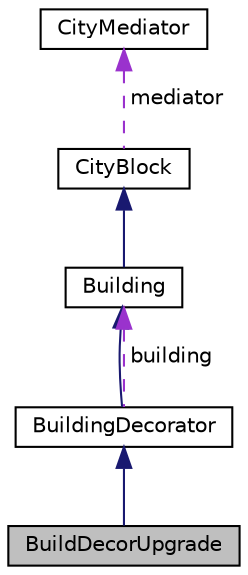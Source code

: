 digraph "BuildDecorUpgrade"
{
 // LATEX_PDF_SIZE
  edge [fontname="Helvetica",fontsize="10",labelfontname="Helvetica",labelfontsize="10"];
  node [fontname="Helvetica",fontsize="10",shape=record];
  Node1 [label="BuildDecorUpgrade",height=0.2,width=0.4,color="black", fillcolor="grey75", style="filled", fontcolor="black",tooltip="Concrete decorator class that adds upgrade features to a Building."];
  Node2 -> Node1 [dir="back",color="midnightblue",fontsize="10",style="solid",fontname="Helvetica"];
  Node2 [label="BuildingDecorator",height=0.2,width=0.4,color="black", fillcolor="white", style="filled",URL="$classBuildingDecorator.html",tooltip="A base class for decorating buildings with additional functionality."];
  Node3 -> Node2 [dir="back",color="midnightblue",fontsize="10",style="solid",fontname="Helvetica"];
  Node3 [label="Building",height=0.2,width=0.4,color="black", fillcolor="white", style="filled",URL="$classBuilding.html",tooltip="Abstract base class representing a building in the city."];
  Node4 -> Node3 [dir="back",color="midnightblue",fontsize="10",style="solid",fontname="Helvetica"];
  Node4 [label="CityBlock",height=0.2,width=0.4,color="black", fillcolor="white", style="filled",URL="$classCityBlock.html",tooltip="Base class representing a block within the city."];
  Node5 -> Node4 [dir="back",color="darkorchid3",fontsize="10",style="dashed",label=" mediator" ,fontname="Helvetica"];
  Node5 [label="CityMediator",height=0.2,width=0.4,color="black", fillcolor="white", style="filled",URL="$classCityMediator.html",tooltip="Mediator class that facilitates communication between various city components."];
  Node3 -> Node2 [dir="back",color="darkorchid3",fontsize="10",style="dashed",label=" building" ,fontname="Helvetica"];
}
